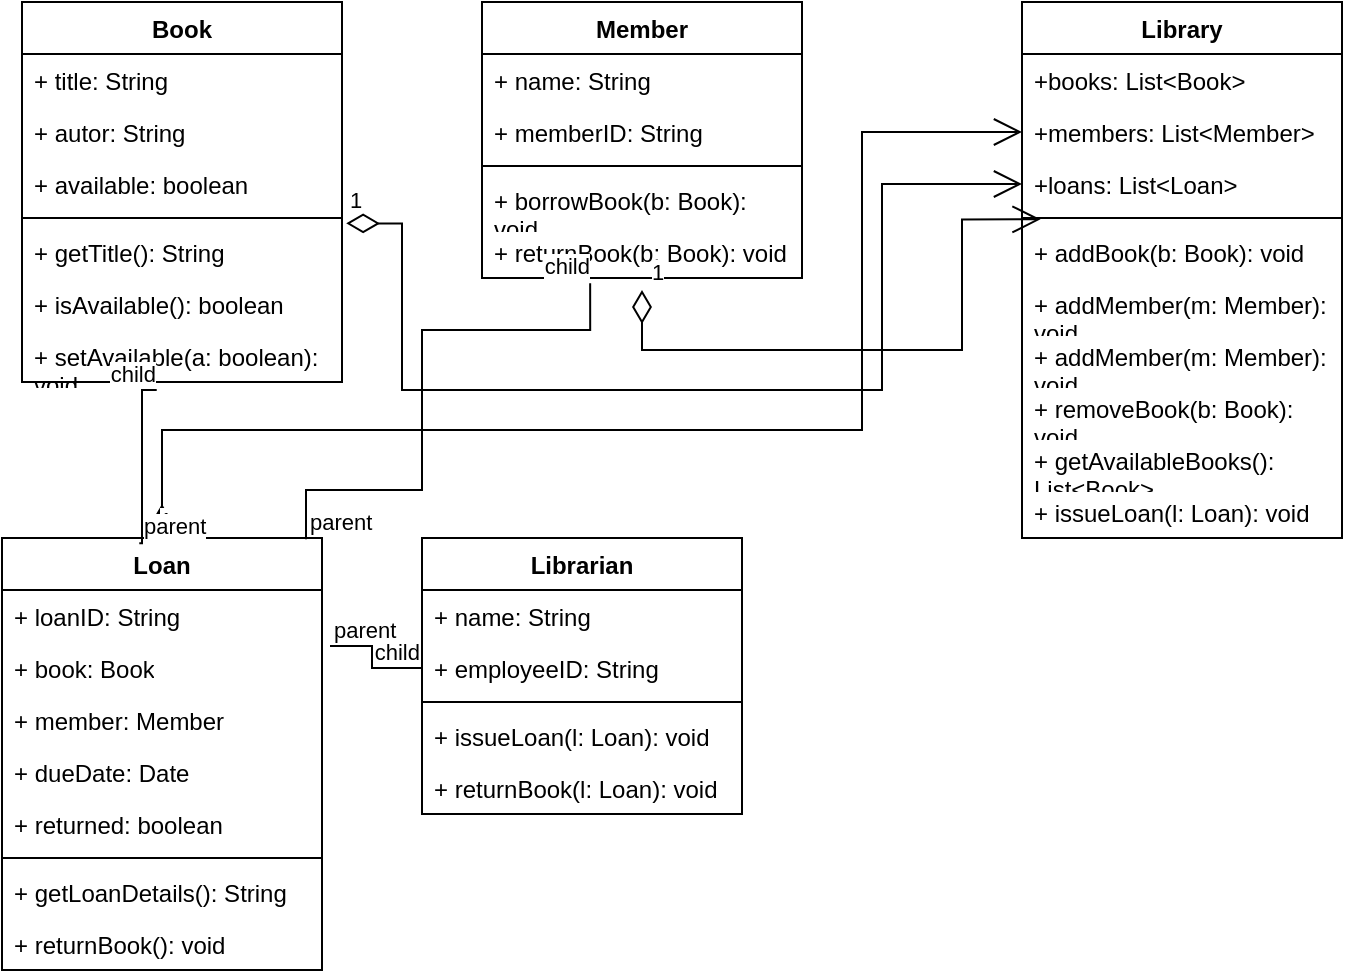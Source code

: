 <mxfile version="24.7.16">
  <diagram id="C5RBs43oDa-KdzZeNtuy" name="Page-1">
    <mxGraphModel dx="1034" dy="412" grid="1" gridSize="10" guides="1" tooltips="1" connect="1" arrows="1" fold="1" page="1" pageScale="1" pageWidth="827" pageHeight="1169" math="0" shadow="0">
      <root>
        <mxCell id="WIyWlLk6GJQsqaUBKTNV-0" />
        <mxCell id="WIyWlLk6GJQsqaUBKTNV-1" parent="WIyWlLk6GJQsqaUBKTNV-0" />
        <mxCell id="YC40C32WM_JHLXqN_9g6-0" value="Book" style="swimlane;fontStyle=1;align=center;verticalAlign=top;childLayout=stackLayout;horizontal=1;startSize=26;horizontalStack=0;resizeParent=1;resizeParentMax=0;resizeLast=0;collapsible=1;marginBottom=0;whiteSpace=wrap;html=1;" vertex="1" parent="WIyWlLk6GJQsqaUBKTNV-1">
          <mxGeometry x="90" y="46" width="160" height="190" as="geometry" />
        </mxCell>
        <mxCell id="YC40C32WM_JHLXqN_9g6-1" value="+ title: String" style="text;strokeColor=none;fillColor=none;align=left;verticalAlign=top;spacingLeft=4;spacingRight=4;overflow=hidden;rotatable=0;points=[[0,0.5],[1,0.5]];portConstraint=eastwest;whiteSpace=wrap;html=1;" vertex="1" parent="YC40C32WM_JHLXqN_9g6-0">
          <mxGeometry y="26" width="160" height="26" as="geometry" />
        </mxCell>
        <mxCell id="YC40C32WM_JHLXqN_9g6-4" value="+ autor: String" style="text;strokeColor=none;fillColor=none;align=left;verticalAlign=top;spacingLeft=4;spacingRight=4;overflow=hidden;rotatable=0;points=[[0,0.5],[1,0.5]];portConstraint=eastwest;whiteSpace=wrap;html=1;" vertex="1" parent="YC40C32WM_JHLXqN_9g6-0">
          <mxGeometry y="52" width="160" height="26" as="geometry" />
        </mxCell>
        <mxCell id="YC40C32WM_JHLXqN_9g6-5" value="+ available: boolean" style="text;strokeColor=none;fillColor=none;align=left;verticalAlign=top;spacingLeft=4;spacingRight=4;overflow=hidden;rotatable=0;points=[[0,0.5],[1,0.5]];portConstraint=eastwest;whiteSpace=wrap;html=1;" vertex="1" parent="YC40C32WM_JHLXqN_9g6-0">
          <mxGeometry y="78" width="160" height="26" as="geometry" />
        </mxCell>
        <mxCell id="YC40C32WM_JHLXqN_9g6-2" value="" style="line;strokeWidth=1;fillColor=none;align=left;verticalAlign=middle;spacingTop=-1;spacingLeft=3;spacingRight=3;rotatable=0;labelPosition=right;points=[];portConstraint=eastwest;strokeColor=inherit;" vertex="1" parent="YC40C32WM_JHLXqN_9g6-0">
          <mxGeometry y="104" width="160" height="8" as="geometry" />
        </mxCell>
        <mxCell id="YC40C32WM_JHLXqN_9g6-3" value="+ getTitle(): String" style="text;strokeColor=none;fillColor=none;align=left;verticalAlign=top;spacingLeft=4;spacingRight=4;overflow=hidden;rotatable=0;points=[[0,0.5],[1,0.5]];portConstraint=eastwest;whiteSpace=wrap;html=1;" vertex="1" parent="YC40C32WM_JHLXqN_9g6-0">
          <mxGeometry y="112" width="160" height="26" as="geometry" />
        </mxCell>
        <mxCell id="YC40C32WM_JHLXqN_9g6-21" value="+ isAvailable(): boolean" style="text;strokeColor=none;fillColor=none;align=left;verticalAlign=top;spacingLeft=4;spacingRight=4;overflow=hidden;rotatable=0;points=[[0,0.5],[1,0.5]];portConstraint=eastwest;whiteSpace=wrap;html=1;" vertex="1" parent="YC40C32WM_JHLXqN_9g6-0">
          <mxGeometry y="138" width="160" height="26" as="geometry" />
        </mxCell>
        <mxCell id="YC40C32WM_JHLXqN_9g6-34" value="+ setAvailable(a: boolean): void " style="text;strokeColor=none;fillColor=none;align=left;verticalAlign=top;spacingLeft=4;spacingRight=4;overflow=hidden;rotatable=0;points=[[0,0.5],[1,0.5]];portConstraint=eastwest;whiteSpace=wrap;html=1;" vertex="1" parent="YC40C32WM_JHLXqN_9g6-0">
          <mxGeometry y="164" width="160" height="26" as="geometry" />
        </mxCell>
        <mxCell id="YC40C32WM_JHLXqN_9g6-37" value="Member" style="swimlane;fontStyle=1;align=center;verticalAlign=top;childLayout=stackLayout;horizontal=1;startSize=26;horizontalStack=0;resizeParent=1;resizeParentMax=0;resizeLast=0;collapsible=1;marginBottom=0;whiteSpace=wrap;html=1;" vertex="1" parent="WIyWlLk6GJQsqaUBKTNV-1">
          <mxGeometry x="320" y="46" width="160" height="138" as="geometry" />
        </mxCell>
        <mxCell id="YC40C32WM_JHLXqN_9g6-38" value="+ name: String" style="text;strokeColor=none;fillColor=none;align=left;verticalAlign=top;spacingLeft=4;spacingRight=4;overflow=hidden;rotatable=0;points=[[0,0.5],[1,0.5]];portConstraint=eastwest;whiteSpace=wrap;html=1;" vertex="1" parent="YC40C32WM_JHLXqN_9g6-37">
          <mxGeometry y="26" width="160" height="26" as="geometry" />
        </mxCell>
        <mxCell id="YC40C32WM_JHLXqN_9g6-41" value="+&amp;nbsp;memberID: String" style="text;strokeColor=none;fillColor=none;align=left;verticalAlign=top;spacingLeft=4;spacingRight=4;overflow=hidden;rotatable=0;points=[[0,0.5],[1,0.5]];portConstraint=eastwest;whiteSpace=wrap;html=1;" vertex="1" parent="YC40C32WM_JHLXqN_9g6-37">
          <mxGeometry y="52" width="160" height="26" as="geometry" />
        </mxCell>
        <mxCell id="YC40C32WM_JHLXqN_9g6-39" value="" style="line;strokeWidth=1;fillColor=none;align=left;verticalAlign=middle;spacingTop=-1;spacingLeft=3;spacingRight=3;rotatable=0;labelPosition=right;points=[];portConstraint=eastwest;strokeColor=inherit;" vertex="1" parent="YC40C32WM_JHLXqN_9g6-37">
          <mxGeometry y="78" width="160" height="8" as="geometry" />
        </mxCell>
        <mxCell id="YC40C32WM_JHLXqN_9g6-40" value="+ borrowBook(b: Book): void " style="text;strokeColor=none;fillColor=none;align=left;verticalAlign=top;spacingLeft=4;spacingRight=4;overflow=hidden;rotatable=0;points=[[0,0.5],[1,0.5]];portConstraint=eastwest;whiteSpace=wrap;html=1;" vertex="1" parent="YC40C32WM_JHLXqN_9g6-37">
          <mxGeometry y="86" width="160" height="26" as="geometry" />
        </mxCell>
        <mxCell id="YC40C32WM_JHLXqN_9g6-42" value="+ returnBook(b: Book): void " style="text;strokeColor=none;fillColor=none;align=left;verticalAlign=top;spacingLeft=4;spacingRight=4;overflow=hidden;rotatable=0;points=[[0,0.5],[1,0.5]];portConstraint=eastwest;whiteSpace=wrap;html=1;" vertex="1" parent="YC40C32WM_JHLXqN_9g6-37">
          <mxGeometry y="112" width="160" height="26" as="geometry" />
        </mxCell>
        <mxCell id="YC40C32WM_JHLXqN_9g6-43" value=" Library   " style="swimlane;fontStyle=1;align=center;verticalAlign=top;childLayout=stackLayout;horizontal=1;startSize=26;horizontalStack=0;resizeParent=1;resizeParentMax=0;resizeLast=0;collapsible=1;marginBottom=0;whiteSpace=wrap;html=1;" vertex="1" parent="WIyWlLk6GJQsqaUBKTNV-1">
          <mxGeometry x="590" y="46" width="160" height="268" as="geometry" />
        </mxCell>
        <mxCell id="YC40C32WM_JHLXqN_9g6-44" value="+books: List&amp;lt;Book&amp;gt;" style="text;strokeColor=none;fillColor=none;align=left;verticalAlign=top;spacingLeft=4;spacingRight=4;overflow=hidden;rotatable=0;points=[[0,0.5],[1,0.5]];portConstraint=eastwest;whiteSpace=wrap;html=1;" vertex="1" parent="YC40C32WM_JHLXqN_9g6-43">
          <mxGeometry y="26" width="160" height="26" as="geometry" />
        </mxCell>
        <mxCell id="YC40C32WM_JHLXqN_9g6-47" value="+members: List&amp;lt;Member&amp;gt;" style="text;strokeColor=none;fillColor=none;align=left;verticalAlign=top;spacingLeft=4;spacingRight=4;overflow=hidden;rotatable=0;points=[[0,0.5],[1,0.5]];portConstraint=eastwest;whiteSpace=wrap;html=1;" vertex="1" parent="YC40C32WM_JHLXqN_9g6-43">
          <mxGeometry y="52" width="160" height="26" as="geometry" />
        </mxCell>
        <mxCell id="YC40C32WM_JHLXqN_9g6-48" value="+loans: List&amp;lt;Loan&amp;gt; " style="text;strokeColor=none;fillColor=none;align=left;verticalAlign=top;spacingLeft=4;spacingRight=4;overflow=hidden;rotatable=0;points=[[0,0.5],[1,0.5]];portConstraint=eastwest;whiteSpace=wrap;html=1;" vertex="1" parent="YC40C32WM_JHLXqN_9g6-43">
          <mxGeometry y="78" width="160" height="26" as="geometry" />
        </mxCell>
        <mxCell id="YC40C32WM_JHLXqN_9g6-45" value="" style="line;strokeWidth=1;fillColor=none;align=left;verticalAlign=middle;spacingTop=-1;spacingLeft=3;spacingRight=3;rotatable=0;labelPosition=right;points=[];portConstraint=eastwest;strokeColor=inherit;" vertex="1" parent="YC40C32WM_JHLXqN_9g6-43">
          <mxGeometry y="104" width="160" height="8" as="geometry" />
        </mxCell>
        <mxCell id="YC40C32WM_JHLXqN_9g6-46" value="+&amp;nbsp;addBook(b: Book): void" style="text;strokeColor=none;fillColor=none;align=left;verticalAlign=top;spacingLeft=4;spacingRight=4;overflow=hidden;rotatable=0;points=[[0,0.5],[1,0.5]];portConstraint=eastwest;whiteSpace=wrap;html=1;" vertex="1" parent="YC40C32WM_JHLXqN_9g6-43">
          <mxGeometry y="112" width="160" height="26" as="geometry" />
        </mxCell>
        <mxCell id="YC40C32WM_JHLXqN_9g6-49" value="+ addMember(m: Member): void" style="text;strokeColor=none;fillColor=none;align=left;verticalAlign=top;spacingLeft=4;spacingRight=4;overflow=hidden;rotatable=0;points=[[0,0.5],[1,0.5]];portConstraint=eastwest;whiteSpace=wrap;html=1;" vertex="1" parent="YC40C32WM_JHLXqN_9g6-43">
          <mxGeometry y="138" width="160" height="26" as="geometry" />
        </mxCell>
        <mxCell id="YC40C32WM_JHLXqN_9g6-50" value="+ addMember(m: Member): void" style="text;strokeColor=none;fillColor=none;align=left;verticalAlign=top;spacingLeft=4;spacingRight=4;overflow=hidden;rotatable=0;points=[[0,0.5],[1,0.5]];portConstraint=eastwest;whiteSpace=wrap;html=1;" vertex="1" parent="YC40C32WM_JHLXqN_9g6-43">
          <mxGeometry y="164" width="160" height="26" as="geometry" />
        </mxCell>
        <mxCell id="YC40C32WM_JHLXqN_9g6-51" value="+ removeBook(b: Book): void" style="text;strokeColor=none;fillColor=none;align=left;verticalAlign=top;spacingLeft=4;spacingRight=4;overflow=hidden;rotatable=0;points=[[0,0.5],[1,0.5]];portConstraint=eastwest;whiteSpace=wrap;html=1;" vertex="1" parent="YC40C32WM_JHLXqN_9g6-43">
          <mxGeometry y="190" width="160" height="26" as="geometry" />
        </mxCell>
        <mxCell id="YC40C32WM_JHLXqN_9g6-52" value="+ getAvailableBooks(): List&amp;lt;Book&amp;gt;" style="text;strokeColor=none;fillColor=none;align=left;verticalAlign=top;spacingLeft=4;spacingRight=4;overflow=hidden;rotatable=0;points=[[0,0.5],[1,0.5]];portConstraint=eastwest;whiteSpace=wrap;html=1;" vertex="1" parent="YC40C32WM_JHLXqN_9g6-43">
          <mxGeometry y="216" width="160" height="26" as="geometry" />
        </mxCell>
        <mxCell id="YC40C32WM_JHLXqN_9g6-53" value="+ issueLoan(l: Loan): void" style="text;strokeColor=none;fillColor=none;align=left;verticalAlign=top;spacingLeft=4;spacingRight=4;overflow=hidden;rotatable=0;points=[[0,0.5],[1,0.5]];portConstraint=eastwest;whiteSpace=wrap;html=1;" vertex="1" parent="YC40C32WM_JHLXqN_9g6-43">
          <mxGeometry y="242" width="160" height="26" as="geometry" />
        </mxCell>
        <mxCell id="YC40C32WM_JHLXqN_9g6-54" value="Loan" style="swimlane;fontStyle=1;align=center;verticalAlign=top;childLayout=stackLayout;horizontal=1;startSize=26;horizontalStack=0;resizeParent=1;resizeParentMax=0;resizeLast=0;collapsible=1;marginBottom=0;whiteSpace=wrap;html=1;" vertex="1" parent="WIyWlLk6GJQsqaUBKTNV-1">
          <mxGeometry x="80" y="314" width="160" height="216" as="geometry" />
        </mxCell>
        <mxCell id="YC40C32WM_JHLXqN_9g6-55" value="+&amp;nbsp;loanID: String" style="text;strokeColor=none;fillColor=none;align=left;verticalAlign=top;spacingLeft=4;spacingRight=4;overflow=hidden;rotatable=0;points=[[0,0.5],[1,0.5]];portConstraint=eastwest;whiteSpace=wrap;html=1;" vertex="1" parent="YC40C32WM_JHLXqN_9g6-54">
          <mxGeometry y="26" width="160" height="26" as="geometry" />
        </mxCell>
        <mxCell id="YC40C32WM_JHLXqN_9g6-58" value="+ book: Book " style="text;strokeColor=none;fillColor=none;align=left;verticalAlign=top;spacingLeft=4;spacingRight=4;overflow=hidden;rotatable=0;points=[[0,0.5],[1,0.5]];portConstraint=eastwest;whiteSpace=wrap;html=1;" vertex="1" parent="YC40C32WM_JHLXqN_9g6-54">
          <mxGeometry y="52" width="160" height="26" as="geometry" />
        </mxCell>
        <mxCell id="YC40C32WM_JHLXqN_9g6-59" value="+&amp;nbsp;member: Member " style="text;strokeColor=none;fillColor=none;align=left;verticalAlign=top;spacingLeft=4;spacingRight=4;overflow=hidden;rotatable=0;points=[[0,0.5],[1,0.5]];portConstraint=eastwest;whiteSpace=wrap;html=1;" vertex="1" parent="YC40C32WM_JHLXqN_9g6-54">
          <mxGeometry y="78" width="160" height="26" as="geometry" />
        </mxCell>
        <mxCell id="YC40C32WM_JHLXqN_9g6-60" value="+&amp;nbsp;dueDate: Date " style="text;strokeColor=none;fillColor=none;align=left;verticalAlign=top;spacingLeft=4;spacingRight=4;overflow=hidden;rotatable=0;points=[[0,0.5],[1,0.5]];portConstraint=eastwest;whiteSpace=wrap;html=1;" vertex="1" parent="YC40C32WM_JHLXqN_9g6-54">
          <mxGeometry y="104" width="160" height="26" as="geometry" />
        </mxCell>
        <mxCell id="YC40C32WM_JHLXqN_9g6-61" value="+&amp;nbsp;returned: boolean " style="text;strokeColor=none;fillColor=none;align=left;verticalAlign=top;spacingLeft=4;spacingRight=4;overflow=hidden;rotatable=0;points=[[0,0.5],[1,0.5]];portConstraint=eastwest;whiteSpace=wrap;html=1;" vertex="1" parent="YC40C32WM_JHLXqN_9g6-54">
          <mxGeometry y="130" width="160" height="26" as="geometry" />
        </mxCell>
        <mxCell id="YC40C32WM_JHLXqN_9g6-56" value="" style="line;strokeWidth=1;fillColor=none;align=left;verticalAlign=middle;spacingTop=-1;spacingLeft=3;spacingRight=3;rotatable=0;labelPosition=right;points=[];portConstraint=eastwest;strokeColor=inherit;" vertex="1" parent="YC40C32WM_JHLXqN_9g6-54">
          <mxGeometry y="156" width="160" height="8" as="geometry" />
        </mxCell>
        <mxCell id="YC40C32WM_JHLXqN_9g6-57" value="+ getLoanDetails(): String" style="text;strokeColor=none;fillColor=none;align=left;verticalAlign=top;spacingLeft=4;spacingRight=4;overflow=hidden;rotatable=0;points=[[0,0.5],[1,0.5]];portConstraint=eastwest;whiteSpace=wrap;html=1;" vertex="1" parent="YC40C32WM_JHLXqN_9g6-54">
          <mxGeometry y="164" width="160" height="26" as="geometry" />
        </mxCell>
        <mxCell id="YC40C32WM_JHLXqN_9g6-62" value="+ returnBook(): void " style="text;strokeColor=none;fillColor=none;align=left;verticalAlign=top;spacingLeft=4;spacingRight=4;overflow=hidden;rotatable=0;points=[[0,0.5],[1,0.5]];portConstraint=eastwest;whiteSpace=wrap;html=1;" vertex="1" parent="YC40C32WM_JHLXqN_9g6-54">
          <mxGeometry y="190" width="160" height="26" as="geometry" />
        </mxCell>
        <mxCell id="YC40C32WM_JHLXqN_9g6-63" value="Librarian" style="swimlane;fontStyle=1;align=center;verticalAlign=top;childLayout=stackLayout;horizontal=1;startSize=26;horizontalStack=0;resizeParent=1;resizeParentMax=0;resizeLast=0;collapsible=1;marginBottom=0;whiteSpace=wrap;html=1;" vertex="1" parent="WIyWlLk6GJQsqaUBKTNV-1">
          <mxGeometry x="290" y="314" width="160" height="138" as="geometry" />
        </mxCell>
        <mxCell id="YC40C32WM_JHLXqN_9g6-64" value="+&amp;nbsp;name: String " style="text;strokeColor=none;fillColor=none;align=left;verticalAlign=top;spacingLeft=4;spacingRight=4;overflow=hidden;rotatable=0;points=[[0,0.5],[1,0.5]];portConstraint=eastwest;whiteSpace=wrap;html=1;" vertex="1" parent="YC40C32WM_JHLXqN_9g6-63">
          <mxGeometry y="26" width="160" height="26" as="geometry" />
        </mxCell>
        <mxCell id="YC40C32WM_JHLXqN_9g6-67" value="+&amp;nbsp;employeeID: String" style="text;strokeColor=none;fillColor=none;align=left;verticalAlign=top;spacingLeft=4;spacingRight=4;overflow=hidden;rotatable=0;points=[[0,0.5],[1,0.5]];portConstraint=eastwest;whiteSpace=wrap;html=1;" vertex="1" parent="YC40C32WM_JHLXqN_9g6-63">
          <mxGeometry y="52" width="160" height="26" as="geometry" />
        </mxCell>
        <mxCell id="YC40C32WM_JHLXqN_9g6-65" value="" style="line;strokeWidth=1;fillColor=none;align=left;verticalAlign=middle;spacingTop=-1;spacingLeft=3;spacingRight=3;rotatable=0;labelPosition=right;points=[];portConstraint=eastwest;strokeColor=inherit;" vertex="1" parent="YC40C32WM_JHLXqN_9g6-63">
          <mxGeometry y="78" width="160" height="8" as="geometry" />
        </mxCell>
        <mxCell id="YC40C32WM_JHLXqN_9g6-66" value="+ issueLoan(l: Loan): void" style="text;strokeColor=none;fillColor=none;align=left;verticalAlign=top;spacingLeft=4;spacingRight=4;overflow=hidden;rotatable=0;points=[[0,0.5],[1,0.5]];portConstraint=eastwest;whiteSpace=wrap;html=1;" vertex="1" parent="YC40C32WM_JHLXqN_9g6-63">
          <mxGeometry y="86" width="160" height="26" as="geometry" />
        </mxCell>
        <mxCell id="YC40C32WM_JHLXqN_9g6-68" value="+ returnBook(l: Loan): void" style="text;strokeColor=none;fillColor=none;align=left;verticalAlign=top;spacingLeft=4;spacingRight=4;overflow=hidden;rotatable=0;points=[[0,0.5],[1,0.5]];portConstraint=eastwest;whiteSpace=wrap;html=1;" vertex="1" parent="YC40C32WM_JHLXqN_9g6-63">
          <mxGeometry y="112" width="160" height="26" as="geometry" />
        </mxCell>
        <mxCell id="YC40C32WM_JHLXqN_9g6-70" value="1" style="endArrow=open;html=1;endSize=12;startArrow=diamondThin;startSize=14;startFill=0;edgeStyle=orthogonalEdgeStyle;align=left;verticalAlign=bottom;rounded=0;entryX=0.058;entryY=-0.128;entryDx=0;entryDy=0;entryPerimeter=0;exitX=0.5;exitY=1.231;exitDx=0;exitDy=0;exitPerimeter=0;" edge="1" parent="WIyWlLk6GJQsqaUBKTNV-1" source="YC40C32WM_JHLXqN_9g6-42" target="YC40C32WM_JHLXqN_9g6-46">
          <mxGeometry x="-1" y="3" relative="1" as="geometry">
            <mxPoint x="420" y="210" as="sourcePoint" />
            <mxPoint x="490" y="230" as="targetPoint" />
            <Array as="points">
              <mxPoint x="400" y="220" />
              <mxPoint x="560" y="220" />
              <mxPoint x="560" y="155" />
            </Array>
          </mxGeometry>
        </mxCell>
        <mxCell id="YC40C32WM_JHLXqN_9g6-71" value="1" style="endArrow=open;html=1;endSize=12;startArrow=diamondThin;startSize=14;startFill=0;edgeStyle=orthogonalEdgeStyle;align=left;verticalAlign=bottom;rounded=0;exitX=1.013;exitY=-0.051;exitDx=0;exitDy=0;exitPerimeter=0;entryX=0;entryY=0.5;entryDx=0;entryDy=0;" edge="1" parent="WIyWlLk6GJQsqaUBKTNV-1" source="YC40C32WM_JHLXqN_9g6-3" target="YC40C32WM_JHLXqN_9g6-48">
          <mxGeometry x="-1" y="3" relative="1" as="geometry">
            <mxPoint x="330" y="230" as="sourcePoint" />
            <mxPoint x="490" y="230" as="targetPoint" />
            <Array as="points">
              <mxPoint x="280" y="157" />
              <mxPoint x="280" y="240" />
              <mxPoint x="520" y="240" />
              <mxPoint x="520" y="137" />
            </Array>
          </mxGeometry>
        </mxCell>
        <mxCell id="YC40C32WM_JHLXqN_9g6-72" value="1" style="endArrow=open;html=1;endSize=12;startArrow=diamondThin;startSize=14;startFill=1;edgeStyle=orthogonalEdgeStyle;align=left;verticalAlign=bottom;rounded=0;exitX=0.5;exitY=0;exitDx=0;exitDy=0;entryX=0;entryY=0.5;entryDx=0;entryDy=0;" edge="1" parent="WIyWlLk6GJQsqaUBKTNV-1" source="YC40C32WM_JHLXqN_9g6-54" target="YC40C32WM_JHLXqN_9g6-47">
          <mxGeometry x="-1" y="3" relative="1" as="geometry">
            <mxPoint x="330" y="230" as="sourcePoint" />
            <mxPoint x="490" y="230" as="targetPoint" />
            <Array as="points">
              <mxPoint x="160" y="260" />
              <mxPoint x="510" y="260" />
              <mxPoint x="510" y="111" />
            </Array>
          </mxGeometry>
        </mxCell>
        <mxCell id="YC40C32WM_JHLXqN_9g6-73" value="" style="endArrow=none;html=1;edgeStyle=orthogonalEdgeStyle;rounded=0;exitX=0.429;exitY=0.012;exitDx=0;exitDy=0;exitPerimeter=0;entryX=0.421;entryY=1.154;entryDx=0;entryDy=0;entryPerimeter=0;" edge="1" parent="WIyWlLk6GJQsqaUBKTNV-1" source="YC40C32WM_JHLXqN_9g6-54" target="YC40C32WM_JHLXqN_9g6-34">
          <mxGeometry relative="1" as="geometry">
            <mxPoint x="330" y="230" as="sourcePoint" />
            <mxPoint x="490" y="230" as="targetPoint" />
            <Array as="points">
              <mxPoint x="150" y="317" />
              <mxPoint x="150" y="240" />
            </Array>
          </mxGeometry>
        </mxCell>
        <mxCell id="YC40C32WM_JHLXqN_9g6-74" value="parent" style="edgeLabel;resizable=0;html=1;align=left;verticalAlign=bottom;" connectable="0" vertex="1" parent="YC40C32WM_JHLXqN_9g6-73">
          <mxGeometry x="-1" relative="1" as="geometry" />
        </mxCell>
        <mxCell id="YC40C32WM_JHLXqN_9g6-75" value="child" style="edgeLabel;resizable=0;html=1;align=right;verticalAlign=bottom;" connectable="0" vertex="1" parent="YC40C32WM_JHLXqN_9g6-73">
          <mxGeometry x="1" relative="1" as="geometry" />
        </mxCell>
        <mxCell id="YC40C32WM_JHLXqN_9g6-76" value="" style="endArrow=none;html=1;edgeStyle=orthogonalEdgeStyle;rounded=0;exitX=0.95;exitY=0.003;exitDx=0;exitDy=0;exitPerimeter=0;entryX=0.338;entryY=1.103;entryDx=0;entryDy=0;entryPerimeter=0;" edge="1" parent="WIyWlLk6GJQsqaUBKTNV-1" source="YC40C32WM_JHLXqN_9g6-54" target="YC40C32WM_JHLXqN_9g6-42">
          <mxGeometry relative="1" as="geometry">
            <mxPoint x="330" y="230" as="sourcePoint" />
            <mxPoint x="490" y="230" as="targetPoint" />
            <Array as="points">
              <mxPoint x="232" y="290" />
              <mxPoint x="290" y="290" />
              <mxPoint x="290" y="210" />
              <mxPoint x="374" y="210" />
            </Array>
          </mxGeometry>
        </mxCell>
        <mxCell id="YC40C32WM_JHLXqN_9g6-77" value="parent" style="edgeLabel;resizable=0;html=1;align=left;verticalAlign=bottom;" connectable="0" vertex="1" parent="YC40C32WM_JHLXqN_9g6-76">
          <mxGeometry x="-1" relative="1" as="geometry" />
        </mxCell>
        <mxCell id="YC40C32WM_JHLXqN_9g6-78" value="child" style="edgeLabel;resizable=0;html=1;align=right;verticalAlign=bottom;" connectable="0" vertex="1" parent="YC40C32WM_JHLXqN_9g6-76">
          <mxGeometry x="1" relative="1" as="geometry" />
        </mxCell>
        <mxCell id="YC40C32WM_JHLXqN_9g6-79" value="" style="endArrow=none;html=1;edgeStyle=orthogonalEdgeStyle;rounded=0;exitX=1.025;exitY=0.077;exitDx=0;exitDy=0;exitPerimeter=0;entryX=0;entryY=0.5;entryDx=0;entryDy=0;" edge="1" parent="WIyWlLk6GJQsqaUBKTNV-1" source="YC40C32WM_JHLXqN_9g6-58" target="YC40C32WM_JHLXqN_9g6-67">
          <mxGeometry relative="1" as="geometry">
            <mxPoint x="330" y="370" as="sourcePoint" />
            <mxPoint x="490" y="370" as="targetPoint" />
          </mxGeometry>
        </mxCell>
        <mxCell id="YC40C32WM_JHLXqN_9g6-80" value="parent" style="edgeLabel;resizable=0;html=1;align=left;verticalAlign=bottom;" connectable="0" vertex="1" parent="YC40C32WM_JHLXqN_9g6-79">
          <mxGeometry x="-1" relative="1" as="geometry" />
        </mxCell>
        <mxCell id="YC40C32WM_JHLXqN_9g6-81" value="child" style="edgeLabel;resizable=0;html=1;align=right;verticalAlign=bottom;" connectable="0" vertex="1" parent="YC40C32WM_JHLXqN_9g6-79">
          <mxGeometry x="1" relative="1" as="geometry" />
        </mxCell>
      </root>
    </mxGraphModel>
  </diagram>
</mxfile>
